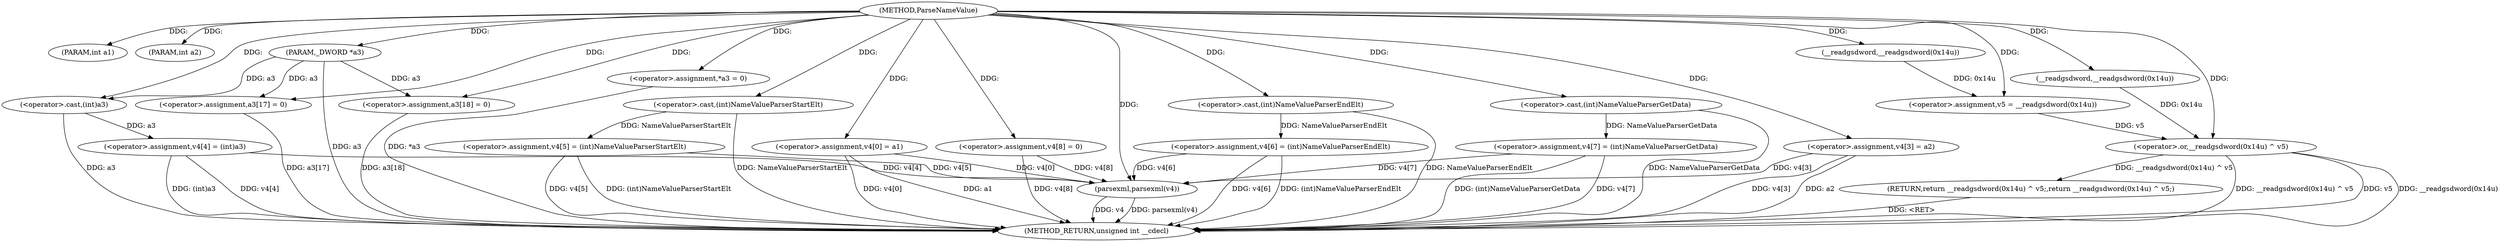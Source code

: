 digraph ParseNameValue {  
"1000103" [label = "(METHOD,ParseNameValue)" ]
"1000178" [label = "(METHOD_RETURN,unsigned int __cdecl)" ]
"1000104" [label = "(PARAM,int a1)" ]
"1000105" [label = "(PARAM,int a2)" ]
"1000106" [label = "(PARAM,_DWORD *a3)" ]
"1000110" [label = "(<operator>.assignment,v5 = __readgsdword(0x14u))" ]
"1000112" [label = "(__readgsdword,__readgsdword(0x14u))" ]
"1000114" [label = "(<operator>.assignment,v4[8] = 0)" ]
"1000119" [label = "(<operator>.assignment,v4[4] = (int)a3)" ]
"1000123" [label = "(<operator>.cast,(int)a3)" ]
"1000126" [label = "(<operator>.assignment,*a3 = 0)" ]
"1000130" [label = "(<operator>.assignment,a3[17] = 0)" ]
"1000135" [label = "(<operator>.assignment,a3[18] = 0)" ]
"1000140" [label = "(<operator>.assignment,v4[5] = (int)NameValueParserStartElt)" ]
"1000144" [label = "(<operator>.cast,(int)NameValueParserStartElt)" ]
"1000147" [label = "(<operator>.assignment,v4[0] = a1)" ]
"1000152" [label = "(<operator>.assignment,v4[6] = (int)NameValueParserEndElt)" ]
"1000156" [label = "(<operator>.cast,(int)NameValueParserEndElt)" ]
"1000159" [label = "(<operator>.assignment,v4[7] = (int)NameValueParserGetData)" ]
"1000163" [label = "(<operator>.cast,(int)NameValueParserGetData)" ]
"1000166" [label = "(<operator>.assignment,v4[3] = a2)" ]
"1000171" [label = "(parsexml,parsexml(v4))" ]
"1000173" [label = "(RETURN,return __readgsdword(0x14u) ^ v5;,return __readgsdword(0x14u) ^ v5;)" ]
"1000174" [label = "(<operator>.or,__readgsdword(0x14u) ^ v5)" ]
"1000175" [label = "(__readgsdword,__readgsdword(0x14u))" ]
  "1000166" -> "1000178"  [ label = "DDG: v4[3]"] 
  "1000174" -> "1000178"  [ label = "DDG: __readgsdword(0x14u) ^ v5"] 
  "1000130" -> "1000178"  [ label = "DDG: a3[17]"] 
  "1000166" -> "1000178"  [ label = "DDG: a2"] 
  "1000171" -> "1000178"  [ label = "DDG: parsexml(v4)"] 
  "1000152" -> "1000178"  [ label = "DDG: (int)NameValueParserEndElt"] 
  "1000174" -> "1000178"  [ label = "DDG: v5"] 
  "1000159" -> "1000178"  [ label = "DDG: v4[7]"] 
  "1000140" -> "1000178"  [ label = "DDG: (int)NameValueParserStartElt"] 
  "1000135" -> "1000178"  [ label = "DDG: a3[18]"] 
  "1000119" -> "1000178"  [ label = "DDG: v4[4]"] 
  "1000126" -> "1000178"  [ label = "DDG: *a3"] 
  "1000159" -> "1000178"  [ label = "DDG: (int)NameValueParserGetData"] 
  "1000152" -> "1000178"  [ label = "DDG: v4[6]"] 
  "1000147" -> "1000178"  [ label = "DDG: v4[0]"] 
  "1000156" -> "1000178"  [ label = "DDG: NameValueParserEndElt"] 
  "1000114" -> "1000178"  [ label = "DDG: v4[8]"] 
  "1000140" -> "1000178"  [ label = "DDG: v4[5]"] 
  "1000123" -> "1000178"  [ label = "DDG: a3"] 
  "1000174" -> "1000178"  [ label = "DDG: __readgsdword(0x14u)"] 
  "1000171" -> "1000178"  [ label = "DDG: v4"] 
  "1000144" -> "1000178"  [ label = "DDG: NameValueParserStartElt"] 
  "1000119" -> "1000178"  [ label = "DDG: (int)a3"] 
  "1000163" -> "1000178"  [ label = "DDG: NameValueParserGetData"] 
  "1000147" -> "1000178"  [ label = "DDG: a1"] 
  "1000106" -> "1000178"  [ label = "DDG: a3"] 
  "1000173" -> "1000178"  [ label = "DDG: <RET>"] 
  "1000103" -> "1000104"  [ label = "DDG: "] 
  "1000103" -> "1000105"  [ label = "DDG: "] 
  "1000103" -> "1000106"  [ label = "DDG: "] 
  "1000112" -> "1000110"  [ label = "DDG: 0x14u"] 
  "1000103" -> "1000110"  [ label = "DDG: "] 
  "1000103" -> "1000112"  [ label = "DDG: "] 
  "1000103" -> "1000114"  [ label = "DDG: "] 
  "1000123" -> "1000119"  [ label = "DDG: a3"] 
  "1000106" -> "1000123"  [ label = "DDG: a3"] 
  "1000103" -> "1000123"  [ label = "DDG: "] 
  "1000103" -> "1000126"  [ label = "DDG: "] 
  "1000103" -> "1000130"  [ label = "DDG: "] 
  "1000106" -> "1000130"  [ label = "DDG: a3"] 
  "1000103" -> "1000135"  [ label = "DDG: "] 
  "1000106" -> "1000135"  [ label = "DDG: a3"] 
  "1000144" -> "1000140"  [ label = "DDG: NameValueParserStartElt"] 
  "1000103" -> "1000144"  [ label = "DDG: "] 
  "1000103" -> "1000147"  [ label = "DDG: "] 
  "1000156" -> "1000152"  [ label = "DDG: NameValueParserEndElt"] 
  "1000103" -> "1000156"  [ label = "DDG: "] 
  "1000163" -> "1000159"  [ label = "DDG: NameValueParserGetData"] 
  "1000103" -> "1000163"  [ label = "DDG: "] 
  "1000103" -> "1000166"  [ label = "DDG: "] 
  "1000166" -> "1000171"  [ label = "DDG: v4[3]"] 
  "1000119" -> "1000171"  [ label = "DDG: v4[4]"] 
  "1000152" -> "1000171"  [ label = "DDG: v4[6]"] 
  "1000147" -> "1000171"  [ label = "DDG: v4[0]"] 
  "1000114" -> "1000171"  [ label = "DDG: v4[8]"] 
  "1000140" -> "1000171"  [ label = "DDG: v4[5]"] 
  "1000159" -> "1000171"  [ label = "DDG: v4[7]"] 
  "1000103" -> "1000171"  [ label = "DDG: "] 
  "1000174" -> "1000173"  [ label = "DDG: __readgsdword(0x14u) ^ v5"] 
  "1000175" -> "1000174"  [ label = "DDG: 0x14u"] 
  "1000103" -> "1000175"  [ label = "DDG: "] 
  "1000110" -> "1000174"  [ label = "DDG: v5"] 
  "1000103" -> "1000174"  [ label = "DDG: "] 
}
